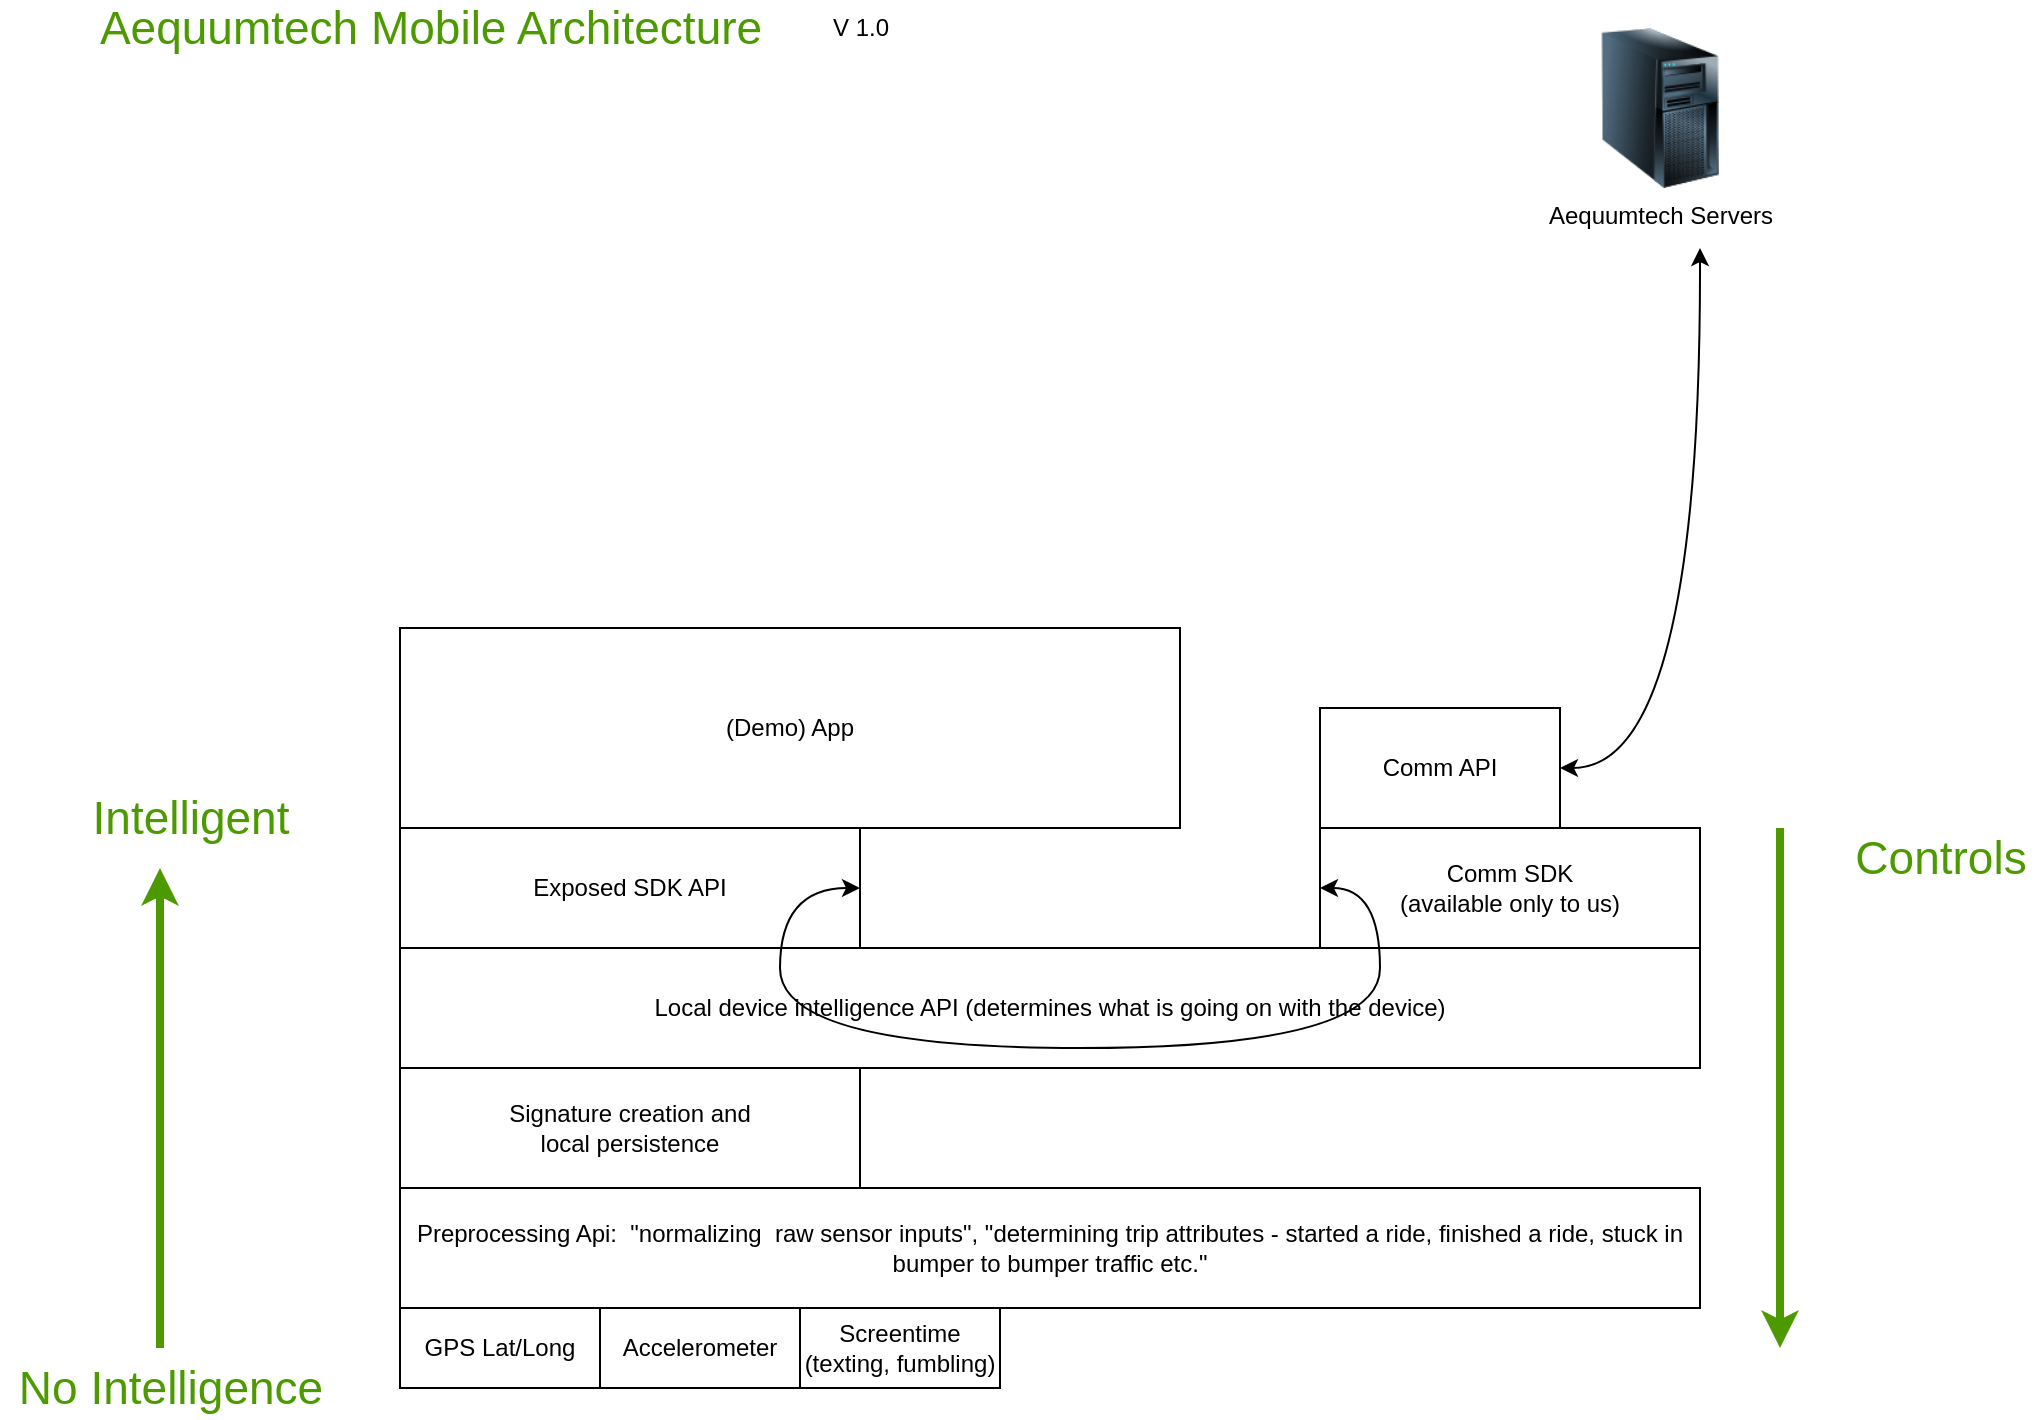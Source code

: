 <mxfile version="12.2.0" type="device" pages="1"><diagram id="OqrpMdSag0YixScBEs8N" name="Page-1"><mxGraphModel dx="932" dy="528" grid="1" gridSize="10" guides="1" tooltips="1" connect="1" arrows="1" fold="1" page="1" pageScale="1" pageWidth="1100" pageHeight="850" math="0" shadow="0"><root><mxCell id="0"/><mxCell id="1" parent="0"/><mxCell id="NbgQV6Cgj-CsSjqkK5kA-1" value="GPS Lat/Long" style="rounded=0;whiteSpace=wrap;html=1;" parent="1" vertex="1"><mxGeometry x="220" y="700" width="100" height="40" as="geometry"/></mxCell><mxCell id="NbgQV6Cgj-CsSjqkK5kA-3" value="Accelerometer" style="rounded=0;whiteSpace=wrap;html=1;" parent="1" vertex="1"><mxGeometry x="320" y="700" width="100" height="40" as="geometry"/></mxCell><mxCell id="NbgQV6Cgj-CsSjqkK5kA-4" value="Screentime&lt;br&gt;(texting, fumbling)" style="rounded=0;whiteSpace=wrap;html=1;" parent="1" vertex="1"><mxGeometry x="420" y="700" width="100" height="40" as="geometry"/></mxCell><mxCell id="NbgQV6Cgj-CsSjqkK5kA-5" value="Preprocessing Api: &amp;nbsp;&quot;normalizing &amp;nbsp;raw sensor inputs&quot;, &quot;determining trip attributes - started a ride, finished a ride, stuck in bumper to bumper traffic etc.&quot;" style="rounded=0;whiteSpace=wrap;html=1;" parent="1" vertex="1"><mxGeometry x="220" y="640" width="650" height="60" as="geometry"/></mxCell><mxCell id="NbgQV6Cgj-CsSjqkK5kA-6" value="Signature creation and &lt;br&gt;local persistence" style="rounded=0;whiteSpace=wrap;html=1;" parent="1" vertex="1"><mxGeometry x="220" y="580" width="230" height="60" as="geometry"/></mxCell><mxCell id="NbgQV6Cgj-CsSjqkK5kA-7" value="Comm API" style="rounded=0;whiteSpace=wrap;html=1;" parent="1" vertex="1"><mxGeometry x="680" y="400" width="120" height="60" as="geometry"/></mxCell><mxCell id="NbgQV6Cgj-CsSjqkK5kA-8" value="Exposed SDK API" style="rounded=0;whiteSpace=wrap;html=1;" parent="1" vertex="1"><mxGeometry x="220" y="460" width="230" height="60" as="geometry"/></mxCell><mxCell id="NbgQV6Cgj-CsSjqkK5kA-10" value="Local device intelligence API (determines what is going on with the device)" style="rounded=0;whiteSpace=wrap;html=1;" parent="1" vertex="1"><mxGeometry x="220" y="520" width="650" height="60" as="geometry"/></mxCell><mxCell id="NbgQV6Cgj-CsSjqkK5kA-11" value="(Demo) App" style="rounded=0;whiteSpace=wrap;html=1;" parent="1" vertex="1"><mxGeometry x="220" y="360" width="390" height="100" as="geometry"/></mxCell><mxCell id="NbgQV6Cgj-CsSjqkK5kA-12" value="Aequumtech Servers" style="image;html=1;labelBackgroundColor=#ffffff;image=img/lib/clip_art/computers/Server_Tower_128x128.png" parent="1" vertex="1"><mxGeometry x="810" y="60" width="80" height="80" as="geometry"/></mxCell><mxCell id="NbgQV6Cgj-CsSjqkK5kA-14" style="edgeStyle=orthogonalEdgeStyle;curved=1;rounded=0;orthogonalLoop=1;jettySize=auto;html=1;startArrow=classic;startFill=1;" parent="1" source="NbgQV6Cgj-CsSjqkK5kA-7" edge="1"><mxGeometry relative="1" as="geometry"><mxPoint x="870" y="170" as="targetPoint"/></mxGeometry></mxCell><mxCell id="NbgQV6Cgj-CsSjqkK5kA-13" value="Comm SDK&lt;br&gt;(available only to us)" style="rounded=0;whiteSpace=wrap;html=1;" parent="1" vertex="1"><mxGeometry x="680" y="460" width="190" height="60" as="geometry"/></mxCell><mxCell id="Rg-0YvdH2RiSi7WIkZjM-1" value="Aequumtech Mobile Architecture" style="text;html=1;resizable=0;autosize=1;align=center;verticalAlign=middle;points=[];fillColor=none;strokeColor=none;rounded=0;fontSize=23;fontColor=#4D9900;" parent="1" vertex="1"><mxGeometry x="140" y="50" width="190" height="20" as="geometry"/></mxCell><mxCell id="Rg-0YvdH2RiSi7WIkZjM-3" value="" style="endArrow=classic;html=1;fontSize=23;fontColor=#4D9900;verticalAlign=middle;horizontal=0;endSize=6;targetPerimeterSpacing=0;strokeWidth=4;strokeColor=#4D9900;" parent="1" edge="1"><mxGeometry width="50" height="50" relative="1" as="geometry"><mxPoint x="100" y="720" as="sourcePoint"/><mxPoint x="100" y="480" as="targetPoint"/></mxGeometry></mxCell><mxCell id="Rg-0YvdH2RiSi7WIkZjM-4" value="No Intelligence" style="text;html=1;resizable=0;autosize=1;align=center;verticalAlign=middle;points=[];fillColor=none;strokeColor=none;rounded=0;fontSize=23;fontColor=#4D9900;" parent="1" vertex="1"><mxGeometry x="20" y="725" width="170" height="30" as="geometry"/></mxCell><mxCell id="Rg-0YvdH2RiSi7WIkZjM-5" value="Intelligent" style="text;html=1;resizable=0;autosize=1;align=center;verticalAlign=middle;points=[];fillColor=none;strokeColor=none;rounded=0;fontSize=23;fontColor=#4D9900;" parent="1" vertex="1"><mxGeometry x="60" y="440" width="110" height="30" as="geometry"/></mxCell><mxCell id="Rg-0YvdH2RiSi7WIkZjM-6" value="" style="endArrow=classic;html=1;fontSize=23;fontColor=#4D9900;verticalAlign=middle;horizontal=0;endSize=6;targetPerimeterSpacing=0;strokeWidth=4;strokeColor=#4D9900;" parent="1" edge="1"><mxGeometry width="50" height="50" relative="1" as="geometry"><mxPoint x="910" y="460" as="sourcePoint"/><mxPoint x="910" y="720" as="targetPoint"/></mxGeometry></mxCell><mxCell id="Rg-0YvdH2RiSi7WIkZjM-7" value="Controls" style="text;html=1;resizable=0;autosize=1;align=center;verticalAlign=middle;points=[];fillColor=none;strokeColor=none;rounded=0;fontSize=23;fontColor=#4D9900;" parent="1" vertex="1"><mxGeometry x="940" y="460" width="100" height="30" as="geometry"/></mxCell><mxCell id="FjxHXwpYKcH59SA6uXd3-1" style="edgeStyle=orthogonalEdgeStyle;curved=1;rounded=0;orthogonalLoop=1;jettySize=auto;html=1;exitX=0;exitY=0.5;exitDx=0;exitDy=0;entryX=1;entryY=0.5;entryDx=0;entryDy=0;startArrow=classic;startFill=1;" parent="1" source="NbgQV6Cgj-CsSjqkK5kA-13" target="NbgQV6Cgj-CsSjqkK5kA-8" edge="1"><mxGeometry relative="1" as="geometry"><Array as="points"><mxPoint x="710" y="490"/><mxPoint x="710" y="570"/><mxPoint x="410" y="570"/><mxPoint x="410" y="490"/></Array></mxGeometry></mxCell><mxCell id="FjxHXwpYKcH59SA6uXd3-2" value="V 1.0" style="text;html=1;resizable=0;autosize=1;align=center;verticalAlign=middle;points=[];fillColor=none;strokeColor=none;rounded=0;" parent="1" vertex="1"><mxGeometry x="430" y="50" width="40" height="20" as="geometry"/></mxCell></root></mxGraphModel></diagram></mxfile>